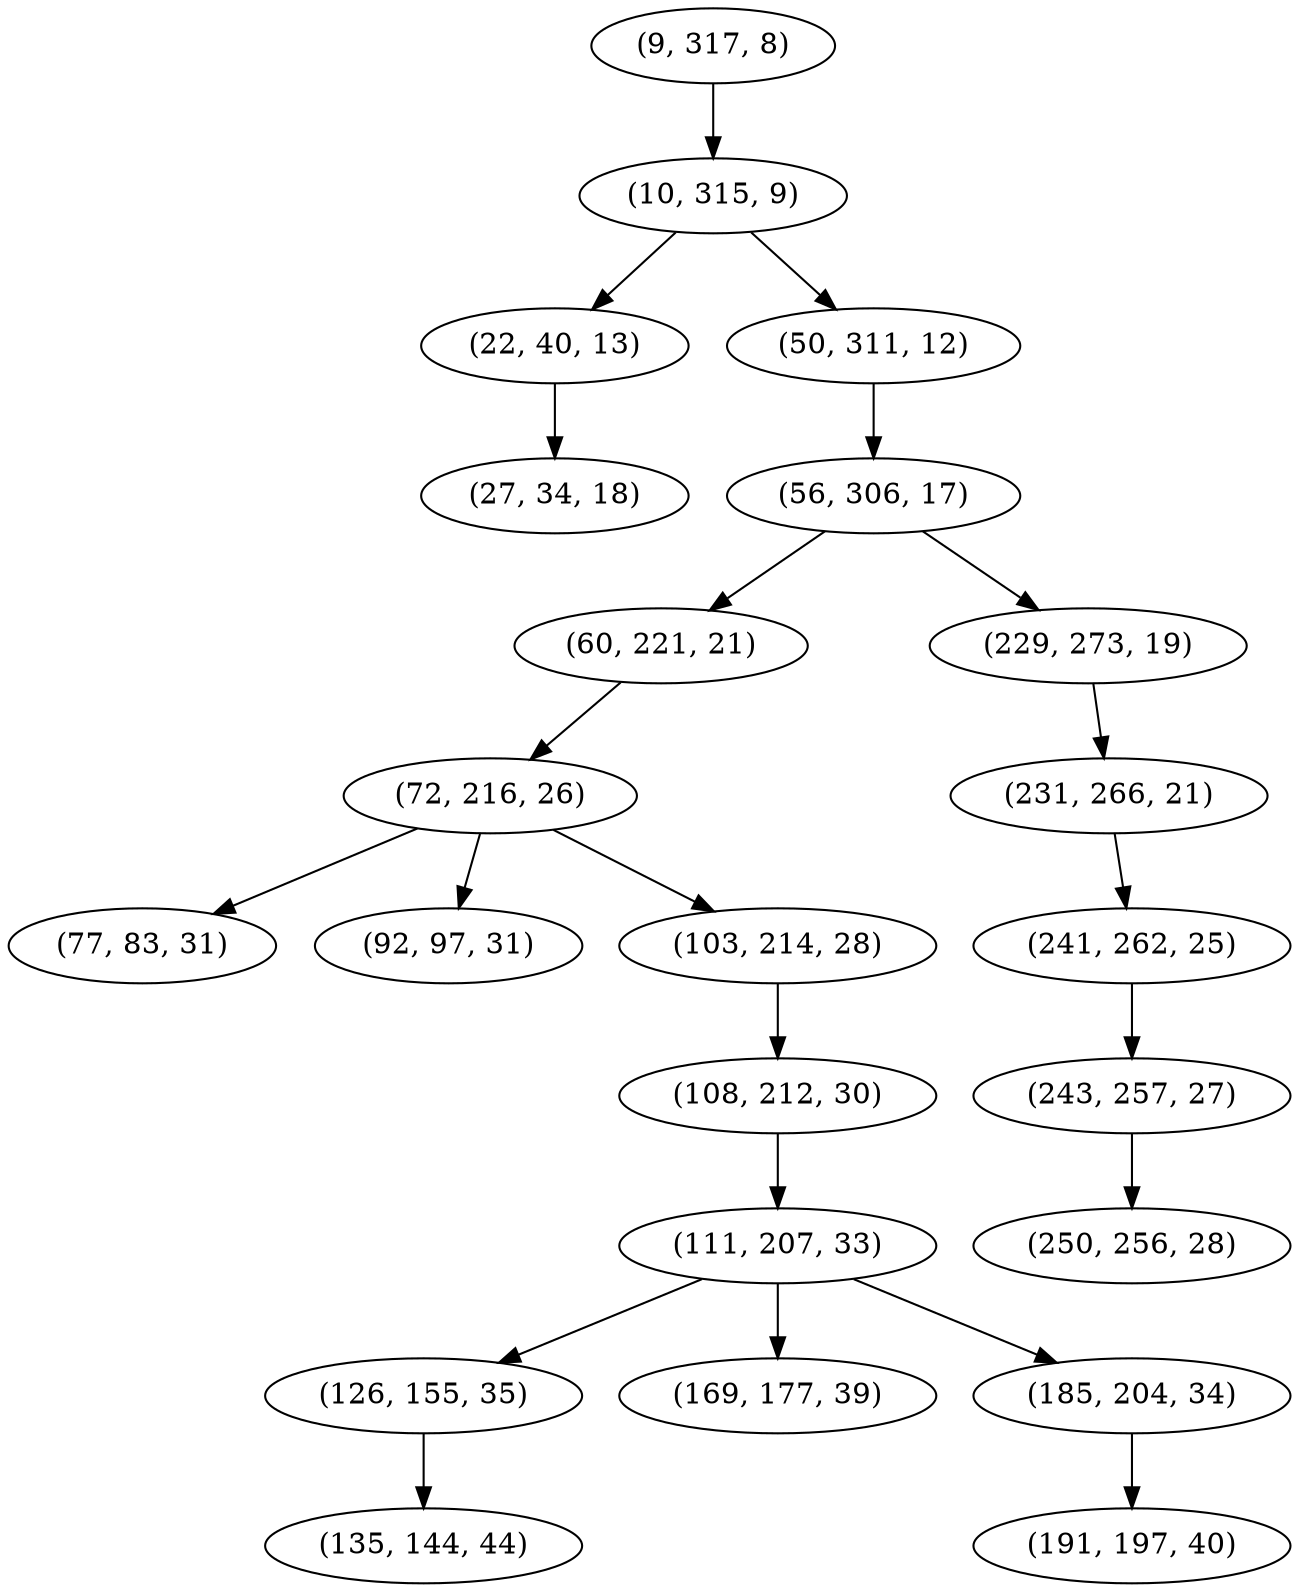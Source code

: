 digraph tree {
    "(9, 317, 8)";
    "(10, 315, 9)";
    "(22, 40, 13)";
    "(27, 34, 18)";
    "(50, 311, 12)";
    "(56, 306, 17)";
    "(60, 221, 21)";
    "(72, 216, 26)";
    "(77, 83, 31)";
    "(92, 97, 31)";
    "(103, 214, 28)";
    "(108, 212, 30)";
    "(111, 207, 33)";
    "(126, 155, 35)";
    "(135, 144, 44)";
    "(169, 177, 39)";
    "(185, 204, 34)";
    "(191, 197, 40)";
    "(229, 273, 19)";
    "(231, 266, 21)";
    "(241, 262, 25)";
    "(243, 257, 27)";
    "(250, 256, 28)";
    "(9, 317, 8)" -> "(10, 315, 9)";
    "(10, 315, 9)" -> "(22, 40, 13)";
    "(10, 315, 9)" -> "(50, 311, 12)";
    "(22, 40, 13)" -> "(27, 34, 18)";
    "(50, 311, 12)" -> "(56, 306, 17)";
    "(56, 306, 17)" -> "(60, 221, 21)";
    "(56, 306, 17)" -> "(229, 273, 19)";
    "(60, 221, 21)" -> "(72, 216, 26)";
    "(72, 216, 26)" -> "(77, 83, 31)";
    "(72, 216, 26)" -> "(92, 97, 31)";
    "(72, 216, 26)" -> "(103, 214, 28)";
    "(103, 214, 28)" -> "(108, 212, 30)";
    "(108, 212, 30)" -> "(111, 207, 33)";
    "(111, 207, 33)" -> "(126, 155, 35)";
    "(111, 207, 33)" -> "(169, 177, 39)";
    "(111, 207, 33)" -> "(185, 204, 34)";
    "(126, 155, 35)" -> "(135, 144, 44)";
    "(185, 204, 34)" -> "(191, 197, 40)";
    "(229, 273, 19)" -> "(231, 266, 21)";
    "(231, 266, 21)" -> "(241, 262, 25)";
    "(241, 262, 25)" -> "(243, 257, 27)";
    "(243, 257, 27)" -> "(250, 256, 28)";
}
